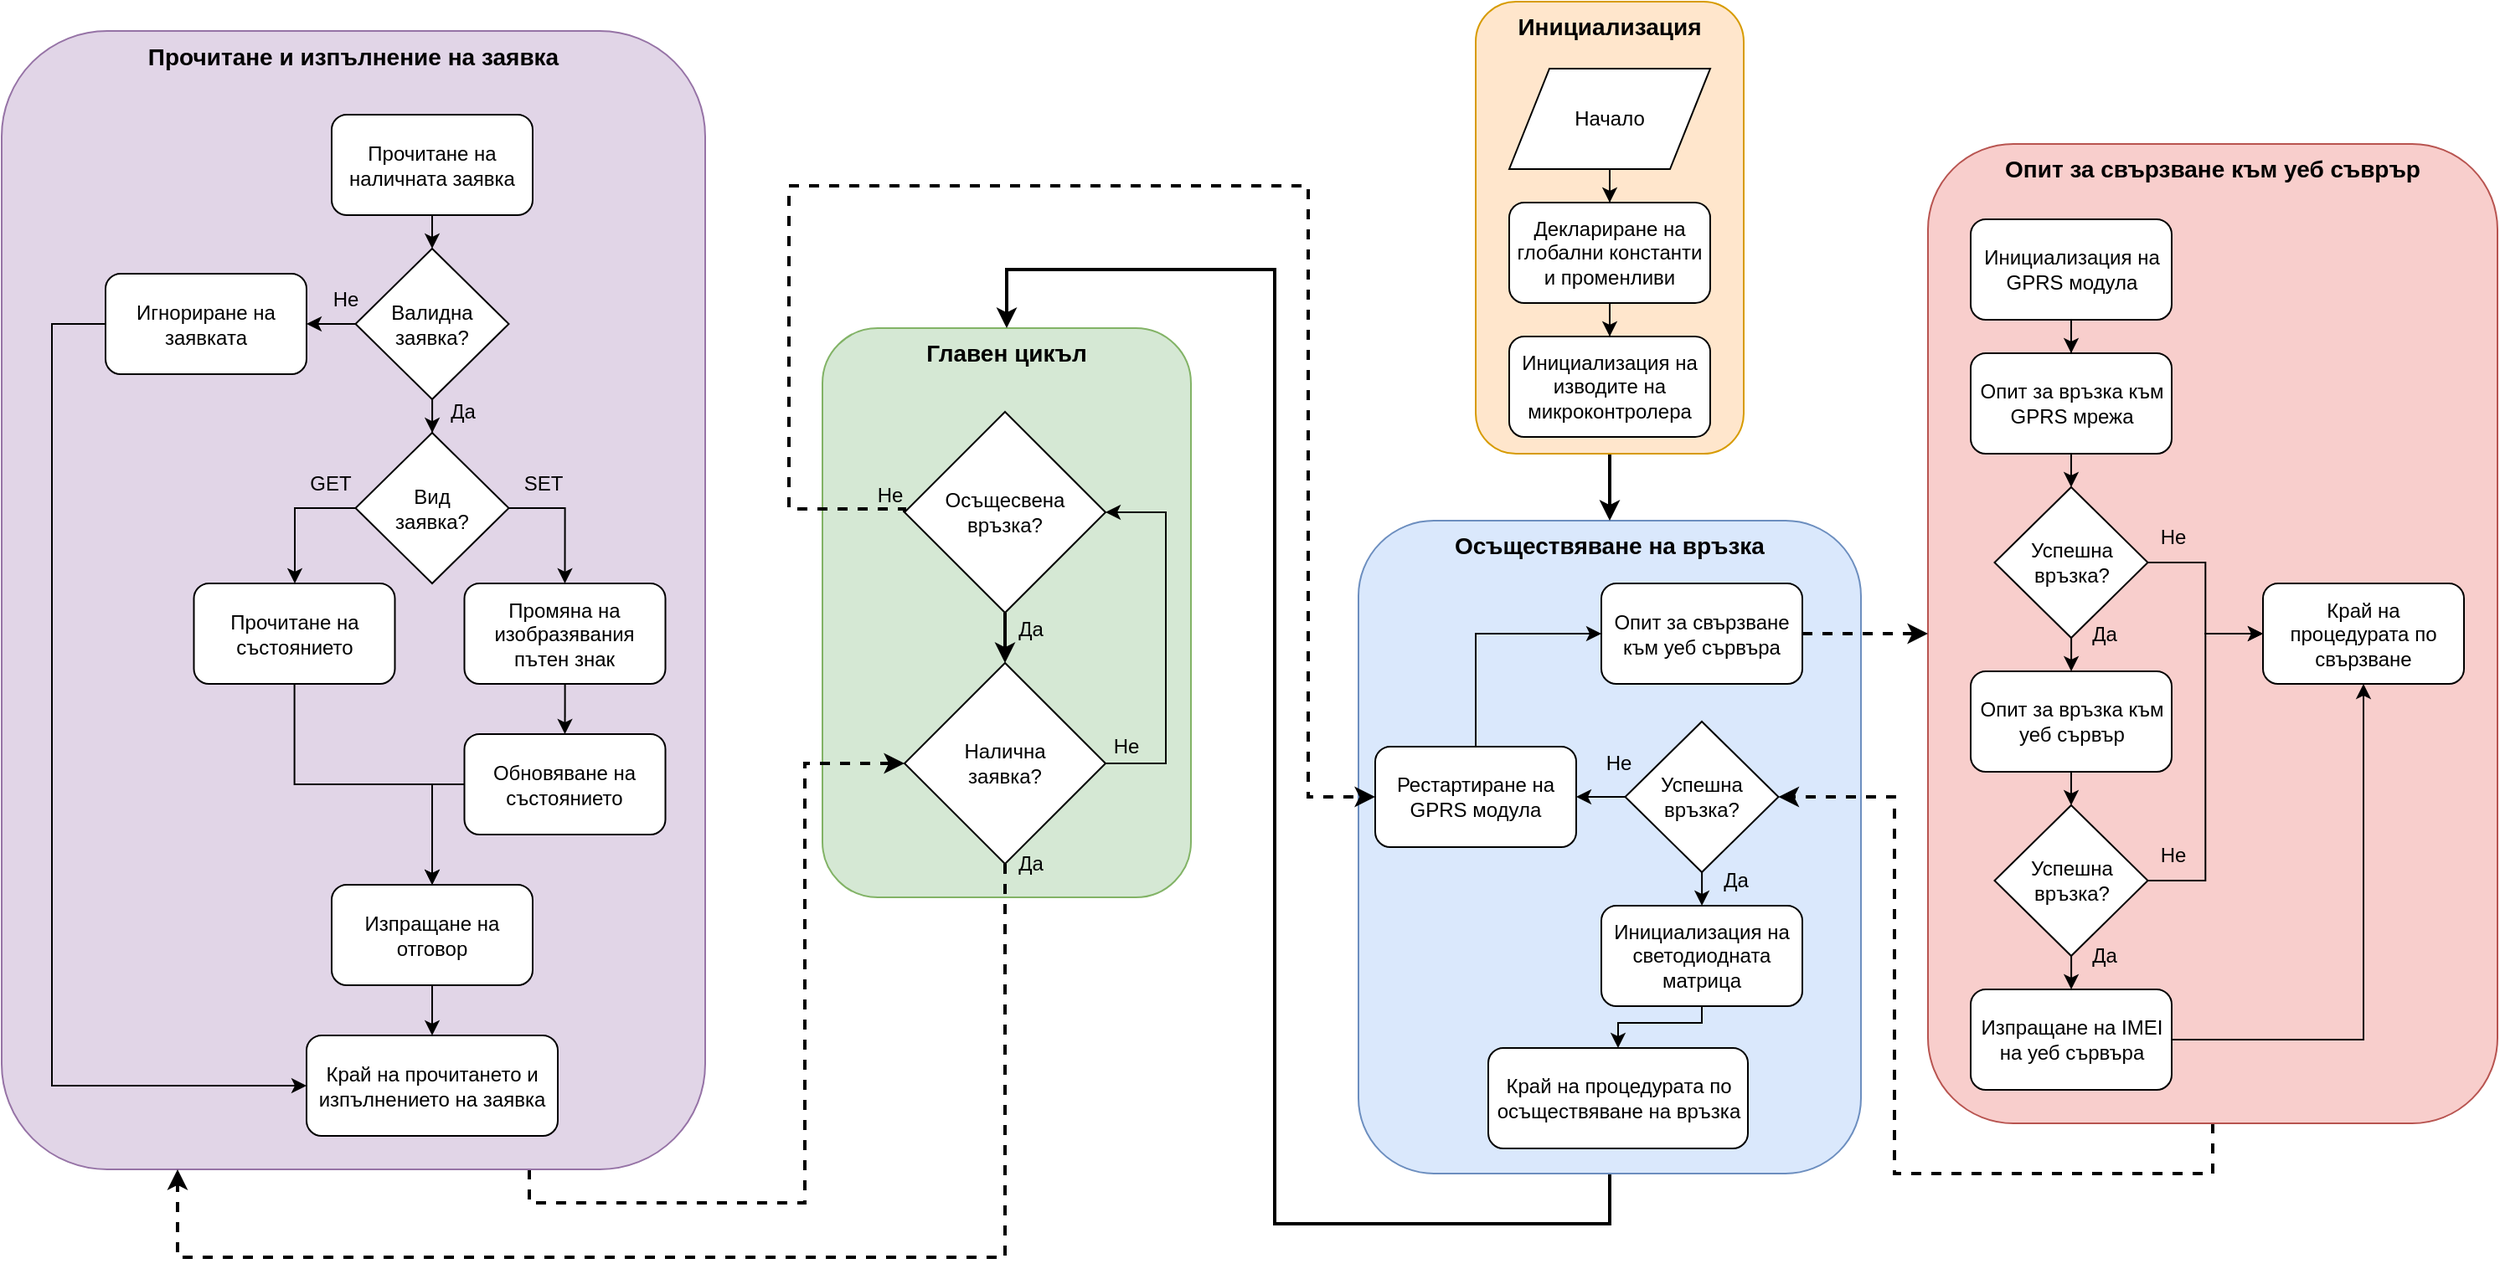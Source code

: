 <mxfile version="12.7.4" type="device"><diagram id="C5RBs43oDa-KdzZeNtuy" name="Page-1"><mxGraphModel dx="3327" dy="839" grid="1" gridSize="10" guides="1" tooltips="1" connect="1" arrows="1" fold="1" page="1" pageScale="1" pageWidth="827" pageHeight="1169" math="0" shadow="0"><root><mxCell id="WIyWlLk6GJQsqaUBKTNV-0"/><mxCell id="WIyWlLk6GJQsqaUBKTNV-1" parent="WIyWlLk6GJQsqaUBKTNV-0"/><mxCell id="jOENiWfQRmDXLSn0n_UA-45" value="Главен цикъл" style="rounded=1;whiteSpace=wrap;html=1;fillColor=#d5e8d4;strokeColor=#82b366;verticalAlign=top;fontStyle=1;fontSize=14;" parent="WIyWlLk6GJQsqaUBKTNV-1" vertex="1"><mxGeometry x="-410" y="215" width="220" height="340" as="geometry"/></mxCell><mxCell id="jOENiWfQRmDXLSn0n_UA-54" style="edgeStyle=orthogonalEdgeStyle;rounded=0;orthogonalLoop=1;jettySize=auto;html=1;entryX=0.5;entryY=0;entryDx=0;entryDy=0;strokeWidth=2;" parent="WIyWlLk6GJQsqaUBKTNV-1" source="jOENiWfQRmDXLSn0n_UA-47" target="jOENiWfQRmDXLSn0n_UA-45" edge="1"><mxGeometry relative="1" as="geometry"><Array as="points"><mxPoint x="60" y="750"/><mxPoint x="-140" y="750"/><mxPoint x="-140" y="180"/><mxPoint x="-300" y="180"/></Array></mxGeometry></mxCell><mxCell id="jOENiWfQRmDXLSn0n_UA-47" value="Осъществяване на връзка" style="rounded=1;whiteSpace=wrap;html=1;fillColor=#dae8fc;strokeColor=#6c8ebf;verticalAlign=top;fontStyle=1;fontSize=14;" parent="WIyWlLk6GJQsqaUBKTNV-1" vertex="1"><mxGeometry x="-90" y="330" width="300" height="390" as="geometry"/></mxCell><mxCell id="jOENiWfQRmDXLSn0n_UA-52" style="edgeStyle=orthogonalEdgeStyle;rounded=0;orthogonalLoop=1;jettySize=auto;html=1;entryX=0.5;entryY=0;entryDx=0;entryDy=0;strokeWidth=2;" parent="WIyWlLk6GJQsqaUBKTNV-1" source="jOENiWfQRmDXLSn0n_UA-2" target="jOENiWfQRmDXLSn0n_UA-47" edge="1"><mxGeometry relative="1" as="geometry"/></mxCell><mxCell id="jOENiWfQRmDXLSn0n_UA-2" value="Инициализация" style="rounded=1;whiteSpace=wrap;html=1;fillColor=#ffe6cc;strokeColor=#d79b00;verticalAlign=top;fontStyle=1;fontSize=14;" parent="WIyWlLk6GJQsqaUBKTNV-1" vertex="1"><mxGeometry x="-20" y="20" width="160" height="270" as="geometry"/></mxCell><mxCell id="jOENiWfQRmDXLSn0n_UA-4" style="edgeStyle=orthogonalEdgeStyle;rounded=0;orthogonalLoop=1;jettySize=auto;html=1;entryX=0.5;entryY=0;entryDx=0;entryDy=0;" parent="WIyWlLk6GJQsqaUBKTNV-1" source="gSk2inphpmmhCw33Cuks-9" target="jOENiWfQRmDXLSn0n_UA-1" edge="1"><mxGeometry relative="1" as="geometry"/></mxCell><mxCell id="gSk2inphpmmhCw33Cuks-9" value="Деклариране на глобални константи и променливи" style="rounded=1;whiteSpace=wrap;html=1;" parent="WIyWlLk6GJQsqaUBKTNV-1" vertex="1"><mxGeometry y="140" width="120" height="60" as="geometry"/></mxCell><mxCell id="jOENiWfQRmDXLSn0n_UA-3" style="edgeStyle=orthogonalEdgeStyle;rounded=0;orthogonalLoop=1;jettySize=auto;html=1;entryX=0.5;entryY=0;entryDx=0;entryDy=0;" parent="WIyWlLk6GJQsqaUBKTNV-1" source="jOENiWfQRmDXLSn0n_UA-0" target="gSk2inphpmmhCw33Cuks-9" edge="1"><mxGeometry relative="1" as="geometry"/></mxCell><mxCell id="jOENiWfQRmDXLSn0n_UA-0" value="Начало" style="shape=parallelogram;perimeter=parallelogramPerimeter;whiteSpace=wrap;html=1;" parent="WIyWlLk6GJQsqaUBKTNV-1" vertex="1"><mxGeometry y="60" width="120" height="60" as="geometry"/></mxCell><mxCell id="jOENiWfQRmDXLSn0n_UA-1" value="Инициализация на изводите на микроконтролера" style="rounded=1;whiteSpace=wrap;html=1;" parent="WIyWlLk6GJQsqaUBKTNV-1" vertex="1"><mxGeometry y="220" width="120" height="60" as="geometry"/></mxCell><mxCell id="jOENiWfQRmDXLSn0n_UA-44" style="edgeStyle=orthogonalEdgeStyle;rounded=0;orthogonalLoop=1;jettySize=auto;html=1;entryX=1;entryY=0.5;entryDx=0;entryDy=0;exitX=0.5;exitY=1;exitDx=0;exitDy=0;dashed=1;strokeWidth=2;" parent="WIyWlLk6GJQsqaUBKTNV-1" source="jOENiWfQRmDXLSn0n_UA-5" target="jOENiWfQRmDXLSn0n_UA-31" edge="1"><mxGeometry relative="1" as="geometry"><Array as="points"><mxPoint x="420" y="720"/><mxPoint x="230" y="720"/><mxPoint x="230" y="495"/></Array></mxGeometry></mxCell><mxCell id="jOENiWfQRmDXLSn0n_UA-59" style="edgeStyle=orthogonalEdgeStyle;rounded=0;orthogonalLoop=1;jettySize=auto;html=1;entryX=0;entryY=0.5;entryDx=0;entryDy=0;strokeWidth=2;exitX=0.5;exitY=1;exitDx=0;exitDy=0;" parent="WIyWlLk6GJQsqaUBKTNV-1" source="jOENiWfQRmDXLSn0n_UA-53" target="jOENiWfQRmDXLSn0n_UA-58" edge="1"><mxGeometry relative="1" as="geometry"/></mxCell><mxCell id="jOENiWfQRmDXLSn0n_UA-5" value="Опит за свързване към уеб съврър" style="rounded=1;whiteSpace=wrap;html=1;fillColor=#f8cecc;strokeColor=#b85450;verticalAlign=top;fontStyle=1;fontSize=14;" parent="WIyWlLk6GJQsqaUBKTNV-1" vertex="1"><mxGeometry x="250" y="105" width="340" height="585" as="geometry"/></mxCell><mxCell id="jOENiWfQRmDXLSn0n_UA-13" style="edgeStyle=orthogonalEdgeStyle;rounded=0;orthogonalLoop=1;jettySize=auto;html=1;entryX=0.5;entryY=0;entryDx=0;entryDy=0;" parent="WIyWlLk6GJQsqaUBKTNV-1" source="jOENiWfQRmDXLSn0n_UA-6" target="jOENiWfQRmDXLSn0n_UA-9" edge="1"><mxGeometry relative="1" as="geometry"/></mxCell><mxCell id="jOENiWfQRmDXLSn0n_UA-6" value="Инициализация на GPRS модула" style="rounded=1;whiteSpace=wrap;html=1;" parent="WIyWlLk6GJQsqaUBKTNV-1" vertex="1"><mxGeometry x="275.5" y="150" width="120" height="60" as="geometry"/></mxCell><mxCell id="jOENiWfQRmDXLSn0n_UA-15" style="edgeStyle=orthogonalEdgeStyle;rounded=0;orthogonalLoop=1;jettySize=auto;html=1;entryX=0.5;entryY=0;entryDx=0;entryDy=0;" parent="WIyWlLk6GJQsqaUBKTNV-1" source="jOENiWfQRmDXLSn0n_UA-7" target="jOENiWfQRmDXLSn0n_UA-10" edge="1"><mxGeometry relative="1" as="geometry"/></mxCell><mxCell id="jOENiWfQRmDXLSn0n_UA-22" style="edgeStyle=orthogonalEdgeStyle;rounded=0;orthogonalLoop=1;jettySize=auto;html=1;" parent="WIyWlLk6GJQsqaUBKTNV-1" source="jOENiWfQRmDXLSn0n_UA-7" target="jOENiWfQRmDXLSn0n_UA-8" edge="1"><mxGeometry relative="1" as="geometry"/></mxCell><mxCell id="jOENiWfQRmDXLSn0n_UA-7" value="Успешна връзка?" style="rhombus;whiteSpace=wrap;html=1;" parent="WIyWlLk6GJQsqaUBKTNV-1" vertex="1"><mxGeometry x="289.75" y="310" width="91.5" height="90" as="geometry"/></mxCell><mxCell id="jOENiWfQRmDXLSn0n_UA-8" value="Край на&lt;br&gt;процедурата по свързване" style="rounded=1;whiteSpace=wrap;html=1;" parent="WIyWlLk6GJQsqaUBKTNV-1" vertex="1"><mxGeometry x="450" y="367.5" width="120" height="60" as="geometry"/></mxCell><mxCell id="jOENiWfQRmDXLSn0n_UA-14" style="edgeStyle=orthogonalEdgeStyle;rounded=0;orthogonalLoop=1;jettySize=auto;html=1;" parent="WIyWlLk6GJQsqaUBKTNV-1" source="jOENiWfQRmDXLSn0n_UA-9" target="jOENiWfQRmDXLSn0n_UA-7" edge="1"><mxGeometry relative="1" as="geometry"/></mxCell><mxCell id="jOENiWfQRmDXLSn0n_UA-9" value="Опит за връзка към GPRS мрежа" style="rounded=1;whiteSpace=wrap;html=1;" parent="WIyWlLk6GJQsqaUBKTNV-1" vertex="1"><mxGeometry x="275.5" y="230" width="120" height="60" as="geometry"/></mxCell><mxCell id="jOENiWfQRmDXLSn0n_UA-16" style="edgeStyle=orthogonalEdgeStyle;rounded=0;orthogonalLoop=1;jettySize=auto;html=1;" parent="WIyWlLk6GJQsqaUBKTNV-1" source="jOENiWfQRmDXLSn0n_UA-10" target="jOENiWfQRmDXLSn0n_UA-11" edge="1"><mxGeometry relative="1" as="geometry"/></mxCell><mxCell id="jOENiWfQRmDXLSn0n_UA-10" value="Опит за връзка към уеб сървър" style="rounded=1;whiteSpace=wrap;html=1;" parent="WIyWlLk6GJQsqaUBKTNV-1" vertex="1"><mxGeometry x="275.5" y="420" width="120" height="60" as="geometry"/></mxCell><mxCell id="jOENiWfQRmDXLSn0n_UA-17" style="edgeStyle=orthogonalEdgeStyle;rounded=0;orthogonalLoop=1;jettySize=auto;html=1;" parent="WIyWlLk6GJQsqaUBKTNV-1" source="jOENiWfQRmDXLSn0n_UA-11" target="jOENiWfQRmDXLSn0n_UA-12" edge="1"><mxGeometry relative="1" as="geometry"/></mxCell><mxCell id="jOENiWfQRmDXLSn0n_UA-21" style="edgeStyle=orthogonalEdgeStyle;rounded=0;orthogonalLoop=1;jettySize=auto;html=1;entryX=0;entryY=0.5;entryDx=0;entryDy=0;" parent="WIyWlLk6GJQsqaUBKTNV-1" source="jOENiWfQRmDXLSn0n_UA-11" target="jOENiWfQRmDXLSn0n_UA-8" edge="1"><mxGeometry relative="1" as="geometry"/></mxCell><mxCell id="jOENiWfQRmDXLSn0n_UA-11" value="Успешна връзка?" style="rhombus;whiteSpace=wrap;html=1;" parent="WIyWlLk6GJQsqaUBKTNV-1" vertex="1"><mxGeometry x="289.75" y="500" width="91.5" height="90" as="geometry"/></mxCell><mxCell id="jOENiWfQRmDXLSn0n_UA-18" style="edgeStyle=orthogonalEdgeStyle;rounded=0;orthogonalLoop=1;jettySize=auto;html=1;entryX=0.5;entryY=1;entryDx=0;entryDy=0;" parent="WIyWlLk6GJQsqaUBKTNV-1" source="jOENiWfQRmDXLSn0n_UA-12" target="jOENiWfQRmDXLSn0n_UA-8" edge="1"><mxGeometry relative="1" as="geometry"/></mxCell><mxCell id="jOENiWfQRmDXLSn0n_UA-12" value="Изпращане на IMEI на уеб сървъра" style="rounded=1;whiteSpace=wrap;html=1;" parent="WIyWlLk6GJQsqaUBKTNV-1" vertex="1"><mxGeometry x="275.5" y="610" width="120" height="60" as="geometry"/></mxCell><mxCell id="jOENiWfQRmDXLSn0n_UA-19" value="Да" style="text;html=1;align=center;verticalAlign=middle;resizable=0;points=[];autosize=1;" parent="WIyWlLk6GJQsqaUBKTNV-1" vertex="1"><mxGeometry x="340" y="580" width="30" height="20" as="geometry"/></mxCell><mxCell id="jOENiWfQRmDXLSn0n_UA-23" value="Да" style="text;html=1;align=center;verticalAlign=middle;resizable=0;points=[];autosize=1;" parent="WIyWlLk6GJQsqaUBKTNV-1" vertex="1"><mxGeometry x="340" y="387.5" width="30" height="20" as="geometry"/></mxCell><mxCell id="jOENiWfQRmDXLSn0n_UA-24" value="Не&lt;span style=&quot;color: rgba(0 , 0 , 0 , 0) ; font-family: monospace ; font-size: 0px&quot;&gt;%3CmxGraphModel%3E%3Croot%3E%3CmxCell%20id%3D%220%22%2F%3E%3CmxCell%20id%3D%221%22%20parent%3D%220%22%2F%3E%3CmxCell%20id%3D%222%22%20value%3D%22%D0%94%D0%B0%22%20style%3D%22text%3Bhtml%3D1%3Balign%3Dcenter%3BverticalAlign%3Dmiddle%3Bresizable%3D0%3Bpoints%3D%5B%5D%3Bautosize%3D1%3B%22%20vertex%3D%221%22%20parent%3D%221%22%3E%3CmxGeometry%20x%3D%22370%22%20y%3D%22490%22%20width%3D%2230%22%20height%3D%2220%22%20as%3D%22geometry%22%2F%3E%3C%2FmxCell%3E%3C%2Froot%3E%3C%2FmxGraphModel%3E&lt;/span&gt;" style="text;html=1;align=center;verticalAlign=middle;resizable=0;points=[];autosize=1;" parent="WIyWlLk6GJQsqaUBKTNV-1" vertex="1"><mxGeometry x="381.25" y="330" width="30" height="20" as="geometry"/></mxCell><mxCell id="jOENiWfQRmDXLSn0n_UA-25" value="Не&lt;span style=&quot;color: rgba(0 , 0 , 0 , 0) ; font-family: monospace ; font-size: 0px&quot;&gt;%3CmxGraphModel%3E%3Croot%3E%3CmxCell%20id%3D%220%22%2F%3E%3CmxCell%20id%3D%221%22%20parent%3D%220%22%2F%3E%3CmxCell%20id%3D%222%22%20value%3D%22%D0%94%D0%B0%22%20style%3D%22text%3Bhtml%3D1%3Balign%3Dcenter%3BverticalAlign%3Dmiddle%3Bresizable%3D0%3Bpoints%3D%5B%5D%3Bautosize%3D1%3B%22%20vertex%3D%221%22%20parent%3D%221%22%3E%3CmxGeometry%20x%3D%22370%22%20y%3D%22490%22%20width%3D%2230%22%20height%3D%2220%22%20as%3D%22geometry%22%2F%3E%3C%2FmxCell%3E%3C%2Froot%3E%3C%2FmxGraphModel%3E&lt;/span&gt;" style="text;html=1;align=center;verticalAlign=middle;resizable=0;points=[];autosize=1;" parent="WIyWlLk6GJQsqaUBKTNV-1" vertex="1"><mxGeometry x="381.25" y="520" width="30" height="20" as="geometry"/></mxCell><mxCell id="jOENiWfQRmDXLSn0n_UA-29" style="edgeStyle=orthogonalEdgeStyle;rounded=0;orthogonalLoop=1;jettySize=auto;html=1;entryX=0;entryY=0.5;entryDx=0;entryDy=0;dashed=1;strokeWidth=2;" parent="WIyWlLk6GJQsqaUBKTNV-1" source="jOENiWfQRmDXLSn0n_UA-28" target="jOENiWfQRmDXLSn0n_UA-5" edge="1"><mxGeometry relative="1" as="geometry"/></mxCell><mxCell id="jOENiWfQRmDXLSn0n_UA-28" value="Опит за свързване към уеб сървъра" style="rounded=1;whiteSpace=wrap;html=1;" parent="WIyWlLk6GJQsqaUBKTNV-1" vertex="1"><mxGeometry x="55" y="367.5" width="120" height="60" as="geometry"/></mxCell><mxCell id="jOENiWfQRmDXLSn0n_UA-38" style="edgeStyle=orthogonalEdgeStyle;rounded=0;orthogonalLoop=1;jettySize=auto;html=1;entryX=0.5;entryY=0;entryDx=0;entryDy=0;" parent="WIyWlLk6GJQsqaUBKTNV-1" source="jOENiWfQRmDXLSn0n_UA-31" target="jOENiWfQRmDXLSn0n_UA-34" edge="1"><mxGeometry relative="1" as="geometry"/></mxCell><mxCell id="jOENiWfQRmDXLSn0n_UA-41" style="edgeStyle=orthogonalEdgeStyle;rounded=0;orthogonalLoop=1;jettySize=auto;html=1;entryX=1;entryY=0.5;entryDx=0;entryDy=0;" parent="WIyWlLk6GJQsqaUBKTNV-1" source="jOENiWfQRmDXLSn0n_UA-31" target="jOENiWfQRmDXLSn0n_UA-33" edge="1"><mxGeometry relative="1" as="geometry"/></mxCell><mxCell id="jOENiWfQRmDXLSn0n_UA-31" value="Успешна връзка?" style="rhombus;whiteSpace=wrap;html=1;" parent="WIyWlLk6GJQsqaUBKTNV-1" vertex="1"><mxGeometry x="69.25" y="450" width="91.5" height="90" as="geometry"/></mxCell><mxCell id="jOENiWfQRmDXLSn0n_UA-42" style="edgeStyle=orthogonalEdgeStyle;rounded=0;orthogonalLoop=1;jettySize=auto;html=1;entryX=0;entryY=0.5;entryDx=0;entryDy=0;exitX=0.5;exitY=0;exitDx=0;exitDy=0;" parent="WIyWlLk6GJQsqaUBKTNV-1" source="jOENiWfQRmDXLSn0n_UA-33" target="jOENiWfQRmDXLSn0n_UA-28" edge="1"><mxGeometry relative="1" as="geometry"/></mxCell><mxCell id="jOENiWfQRmDXLSn0n_UA-33" value="Рестартиране на GPRS модула" style="rounded=1;whiteSpace=wrap;html=1;" parent="WIyWlLk6GJQsqaUBKTNV-1" vertex="1"><mxGeometry x="-80" y="465" width="120" height="60" as="geometry"/></mxCell><mxCell id="jOENiWfQRmDXLSn0n_UA-39" style="edgeStyle=orthogonalEdgeStyle;rounded=0;orthogonalLoop=1;jettySize=auto;html=1;entryX=0.5;entryY=0;entryDx=0;entryDy=0;exitX=0.5;exitY=1;exitDx=0;exitDy=0;" parent="WIyWlLk6GJQsqaUBKTNV-1" source="jOENiWfQRmDXLSn0n_UA-34" target="jOENiWfQRmDXLSn0n_UA-35" edge="1"><mxGeometry relative="1" as="geometry"><Array as="points"><mxPoint x="115" y="630"/><mxPoint x="65" y="630"/></Array></mxGeometry></mxCell><mxCell id="jOENiWfQRmDXLSn0n_UA-34" value="Инициализация на светодиодната матрица" style="rounded=1;whiteSpace=wrap;html=1;" parent="WIyWlLk6GJQsqaUBKTNV-1" vertex="1"><mxGeometry x="55" y="560" width="120" height="60" as="geometry"/></mxCell><mxCell id="jOENiWfQRmDXLSn0n_UA-35" value="Край на процедурата по осъществяване на връзка" style="rounded=1;whiteSpace=wrap;html=1;" parent="WIyWlLk6GJQsqaUBKTNV-1" vertex="1"><mxGeometry x="-12.5" y="645" width="155" height="60" as="geometry"/></mxCell><mxCell id="jOENiWfQRmDXLSn0n_UA-40" value="Да" style="text;html=1;align=center;verticalAlign=middle;resizable=0;points=[];autosize=1;" parent="WIyWlLk6GJQsqaUBKTNV-1" vertex="1"><mxGeometry x="120" y="535" width="30" height="20" as="geometry"/></mxCell><mxCell id="jOENiWfQRmDXLSn0n_UA-43" value="Не" style="text;html=1;align=center;verticalAlign=middle;resizable=0;points=[];autosize=1;" parent="WIyWlLk6GJQsqaUBKTNV-1" vertex="1"><mxGeometry x="50" y="465" width="30" height="20" as="geometry"/></mxCell><mxCell id="jOENiWfQRmDXLSn0n_UA-55" style="edgeStyle=orthogonalEdgeStyle;rounded=0;orthogonalLoop=1;jettySize=auto;html=1;strokeWidth=2;dashed=1;exitX=0;exitY=0.5;exitDx=0;exitDy=0;entryX=0;entryY=0.5;entryDx=0;entryDy=0;" parent="WIyWlLk6GJQsqaUBKTNV-1" source="jOENiWfQRmDXLSn0n_UA-53" edge="1" target="jOENiWfQRmDXLSn0n_UA-33"><mxGeometry relative="1" as="geometry"><mxPoint x="-90" y="520" as="targetPoint"/><Array as="points"><mxPoint x="-361" y="323"/><mxPoint x="-430" y="323"/><mxPoint x="-430" y="130"/><mxPoint x="-120" y="130"/><mxPoint x="-120" y="495"/></Array></mxGeometry></mxCell><mxCell id="jOENiWfQRmDXLSn0n_UA-53" value="Осъщесвена връзка?" style="rhombus;whiteSpace=wrap;html=1;" parent="WIyWlLk6GJQsqaUBKTNV-1" vertex="1"><mxGeometry x="-361" y="265" width="120" height="120" as="geometry"/></mxCell><mxCell id="jOENiWfQRmDXLSn0n_UA-56" value="Не" style="text;html=1;align=center;verticalAlign=middle;resizable=0;points=[];autosize=1;" parent="WIyWlLk6GJQsqaUBKTNV-1" vertex="1"><mxGeometry x="-385" y="305" width="30" height="20" as="geometry"/></mxCell><mxCell id="jOENiWfQRmDXLSn0n_UA-58" value="Налична&lt;br&gt;заявка?" style="rhombus;whiteSpace=wrap;html=1;direction=south;" parent="WIyWlLk6GJQsqaUBKTNV-1" vertex="1"><mxGeometry x="-361" y="415" width="120" height="120" as="geometry"/></mxCell><mxCell id="jOENiWfQRmDXLSn0n_UA-60" value="Да" style="text;html=1;align=center;verticalAlign=middle;resizable=0;points=[];autosize=1;" parent="WIyWlLk6GJQsqaUBKTNV-1" vertex="1"><mxGeometry x="-301" y="385" width="30" height="20" as="geometry"/></mxCell><mxCell id="jOENiWfQRmDXLSn0n_UA-61" style="edgeStyle=orthogonalEdgeStyle;rounded=0;orthogonalLoop=1;jettySize=auto;html=1;entryX=1;entryY=0.5;entryDx=0;entryDy=0;strokeWidth=1;" parent="WIyWlLk6GJQsqaUBKTNV-1" target="jOENiWfQRmDXLSn0n_UA-53" edge="1"><mxGeometry relative="1" as="geometry"><mxPoint x="-241" y="475" as="sourcePoint"/><mxPoint x="-6" y="535" as="targetPoint"/><Array as="points"><mxPoint x="-205" y="475"/><mxPoint x="-205" y="325"/></Array></mxGeometry></mxCell><mxCell id="jOENiWfQRmDXLSn0n_UA-62" value="Не" style="text;html=1;align=center;verticalAlign=middle;resizable=0;points=[];autosize=1;" parent="WIyWlLk6GJQsqaUBKTNV-1" vertex="1"><mxGeometry x="-244.5" y="455" width="30" height="20" as="geometry"/></mxCell><mxCell id="jOENiWfQRmDXLSn0n_UA-101" style="edgeStyle=orthogonalEdgeStyle;rounded=0;orthogonalLoop=1;jettySize=auto;html=1;entryX=0.5;entryY=1;entryDx=0;entryDy=0;strokeWidth=2;exitX=0.75;exitY=1;exitDx=0;exitDy=0;dashed=1;" parent="WIyWlLk6GJQsqaUBKTNV-1" source="jOENiWfQRmDXLSn0n_UA-66" target="jOENiWfQRmDXLSn0n_UA-58" edge="1"><mxGeometry relative="1" as="geometry"/></mxCell><mxCell id="jOENiWfQRmDXLSn0n_UA-66" value="Прочитане и изпълнение на заявка" style="rounded=1;whiteSpace=wrap;html=1;verticalAlign=top;fontStyle=1;fillColor=#e1d5e7;strokeColor=#9673a6;fontSize=14;" parent="WIyWlLk6GJQsqaUBKTNV-1" vertex="1"><mxGeometry x="-900" y="37.5" width="420" height="680" as="geometry"/></mxCell><mxCell id="jOENiWfQRmDXLSn0n_UA-80" style="edgeStyle=orthogonalEdgeStyle;rounded=0;orthogonalLoop=1;jettySize=auto;html=1;strokeWidth=1;" parent="WIyWlLk6GJQsqaUBKTNV-1" source="jOENiWfQRmDXLSn0n_UA-67" target="jOENiWfQRmDXLSn0n_UA-69" edge="1"><mxGeometry relative="1" as="geometry"/></mxCell><mxCell id="jOENiWfQRmDXLSn0n_UA-67" value="Прочитане на наличната заявка" style="rounded=1;whiteSpace=wrap;html=1;fontSize=12;" parent="WIyWlLk6GJQsqaUBKTNV-1" vertex="1"><mxGeometry x="-703" y="87.5" width="120" height="60" as="geometry"/></mxCell><mxCell id="jOENiWfQRmDXLSn0n_UA-81" style="edgeStyle=orthogonalEdgeStyle;rounded=0;orthogonalLoop=1;jettySize=auto;html=1;strokeWidth=1;" parent="WIyWlLk6GJQsqaUBKTNV-1" source="jOENiWfQRmDXLSn0n_UA-69" target="jOENiWfQRmDXLSn0n_UA-72" edge="1"><mxGeometry relative="1" as="geometry"/></mxCell><mxCell id="jOENiWfQRmDXLSn0n_UA-82" style="edgeStyle=orthogonalEdgeStyle;rounded=0;orthogonalLoop=1;jettySize=auto;html=1;entryX=1;entryY=0.5;entryDx=0;entryDy=0;strokeWidth=1;" parent="WIyWlLk6GJQsqaUBKTNV-1" source="jOENiWfQRmDXLSn0n_UA-69" target="jOENiWfQRmDXLSn0n_UA-71" edge="1"><mxGeometry relative="1" as="geometry"/></mxCell><mxCell id="jOENiWfQRmDXLSn0n_UA-69" value="Валидна заявка?" style="rhombus;whiteSpace=wrap;html=1;" parent="WIyWlLk6GJQsqaUBKTNV-1" vertex="1"><mxGeometry x="-688.75" y="167.5" width="91.5" height="90" as="geometry"/></mxCell><mxCell id="jOENiWfQRmDXLSn0n_UA-83" style="edgeStyle=orthogonalEdgeStyle;rounded=0;orthogonalLoop=1;jettySize=auto;html=1;entryX=0;entryY=0.5;entryDx=0;entryDy=0;strokeWidth=1;exitX=0;exitY=0.5;exitDx=0;exitDy=0;" parent="WIyWlLk6GJQsqaUBKTNV-1" source="jOENiWfQRmDXLSn0n_UA-71" target="jOENiWfQRmDXLSn0n_UA-79" edge="1"><mxGeometry relative="1" as="geometry"><Array as="points"><mxPoint x="-870" y="212.5"/><mxPoint x="-870" y="667.5"/></Array></mxGeometry></mxCell><mxCell id="jOENiWfQRmDXLSn0n_UA-71" value="Игнориране на заявката" style="rounded=1;whiteSpace=wrap;html=1;" parent="WIyWlLk6GJQsqaUBKTNV-1" vertex="1"><mxGeometry x="-838" y="182.5" width="120" height="60" as="geometry"/></mxCell><mxCell id="jOENiWfQRmDXLSn0n_UA-86" style="edgeStyle=orthogonalEdgeStyle;rounded=0;orthogonalLoop=1;jettySize=auto;html=1;strokeWidth=1;" parent="WIyWlLk6GJQsqaUBKTNV-1" source="jOENiWfQRmDXLSn0n_UA-72" target="jOENiWfQRmDXLSn0n_UA-75" edge="1"><mxGeometry relative="1" as="geometry"><Array as="points"><mxPoint x="-725" y="322.5"/></Array></mxGeometry></mxCell><mxCell id="jOENiWfQRmDXLSn0n_UA-88" style="edgeStyle=orthogonalEdgeStyle;rounded=0;orthogonalLoop=1;jettySize=auto;html=1;entryX=0.5;entryY=0;entryDx=0;entryDy=0;strokeWidth=1;exitX=1;exitY=0.5;exitDx=0;exitDy=0;" parent="WIyWlLk6GJQsqaUBKTNV-1" source="jOENiWfQRmDXLSn0n_UA-72" target="jOENiWfQRmDXLSn0n_UA-76" edge="1"><mxGeometry relative="1" as="geometry"><Array as="points"><mxPoint x="-564" y="322.5"/></Array></mxGeometry></mxCell><mxCell id="jOENiWfQRmDXLSn0n_UA-72" value="Вид&lt;br&gt;заявка?" style="rhombus;whiteSpace=wrap;html=1;" parent="WIyWlLk6GJQsqaUBKTNV-1" vertex="1"><mxGeometry x="-688.75" y="277.5" width="91.5" height="90" as="geometry"/></mxCell><mxCell id="jOENiWfQRmDXLSn0n_UA-93" style="edgeStyle=orthogonalEdgeStyle;rounded=0;orthogonalLoop=1;jettySize=auto;html=1;entryX=0.5;entryY=0;entryDx=0;entryDy=0;strokeWidth=1;" parent="WIyWlLk6GJQsqaUBKTNV-1" source="jOENiWfQRmDXLSn0n_UA-75" target="jOENiWfQRmDXLSn0n_UA-78" edge="1"><mxGeometry relative="1" as="geometry"><Array as="points"><mxPoint x="-725" y="487.5"/><mxPoint x="-643" y="487.5"/></Array></mxGeometry></mxCell><mxCell id="jOENiWfQRmDXLSn0n_UA-75" value="Прочитане на състоянието" style="rounded=1;whiteSpace=wrap;html=1;" parent="WIyWlLk6GJQsqaUBKTNV-1" vertex="1"><mxGeometry x="-785.25" y="367.5" width="120" height="60" as="geometry"/></mxCell><mxCell id="jOENiWfQRmDXLSn0n_UA-90" style="edgeStyle=orthogonalEdgeStyle;rounded=0;orthogonalLoop=1;jettySize=auto;html=1;entryX=0.5;entryY=0;entryDx=0;entryDy=0;strokeWidth=1;" parent="WIyWlLk6GJQsqaUBKTNV-1" source="jOENiWfQRmDXLSn0n_UA-76" target="jOENiWfQRmDXLSn0n_UA-77" edge="1"><mxGeometry relative="1" as="geometry"/></mxCell><mxCell id="jOENiWfQRmDXLSn0n_UA-76" value="Промяна на изобразявания пътен знак" style="rounded=1;whiteSpace=wrap;html=1;" parent="WIyWlLk6GJQsqaUBKTNV-1" vertex="1"><mxGeometry x="-623.75" y="367.5" width="120" height="60" as="geometry"/></mxCell><mxCell id="jOENiWfQRmDXLSn0n_UA-92" style="edgeStyle=orthogonalEdgeStyle;rounded=0;orthogonalLoop=1;jettySize=auto;html=1;entryX=0.5;entryY=0;entryDx=0;entryDy=0;strokeWidth=1;exitX=0;exitY=0.5;exitDx=0;exitDy=0;" parent="WIyWlLk6GJQsqaUBKTNV-1" source="jOENiWfQRmDXLSn0n_UA-77" target="jOENiWfQRmDXLSn0n_UA-78" edge="1"><mxGeometry relative="1" as="geometry"><Array as="points"><mxPoint x="-643" y="487.5"/></Array></mxGeometry></mxCell><mxCell id="jOENiWfQRmDXLSn0n_UA-77" value="Обновяване на състоянието" style="rounded=1;whiteSpace=wrap;html=1;" parent="WIyWlLk6GJQsqaUBKTNV-1" vertex="1"><mxGeometry x="-623.75" y="457.5" width="120" height="60" as="geometry"/></mxCell><mxCell id="jOENiWfQRmDXLSn0n_UA-84" style="edgeStyle=orthogonalEdgeStyle;rounded=0;orthogonalLoop=1;jettySize=auto;html=1;entryX=0.5;entryY=0;entryDx=0;entryDy=0;strokeWidth=1;exitX=0.5;exitY=1;exitDx=0;exitDy=0;" parent="WIyWlLk6GJQsqaUBKTNV-1" source="jOENiWfQRmDXLSn0n_UA-78" target="jOENiWfQRmDXLSn0n_UA-79" edge="1"><mxGeometry relative="1" as="geometry"><Array as="points"><mxPoint x="-595" y="577.5"/><mxPoint x="-595" y="577.5"/></Array></mxGeometry></mxCell><mxCell id="jOENiWfQRmDXLSn0n_UA-78" value="Изпращане на отговор" style="rounded=1;whiteSpace=wrap;html=1;" parent="WIyWlLk6GJQsqaUBKTNV-1" vertex="1"><mxGeometry x="-703" y="547.5" width="120" height="60" as="geometry"/></mxCell><mxCell id="jOENiWfQRmDXLSn0n_UA-79" value="Край на прочитането и изпълнението на заявка" style="rounded=1;whiteSpace=wrap;html=1;" parent="WIyWlLk6GJQsqaUBKTNV-1" vertex="1"><mxGeometry x="-718" y="637.5" width="150" height="60" as="geometry"/></mxCell><mxCell id="jOENiWfQRmDXLSn0n_UA-87" value="GET" style="text;html=1;align=center;verticalAlign=middle;resizable=0;points=[];autosize=1;" parent="WIyWlLk6GJQsqaUBKTNV-1" vertex="1"><mxGeometry x="-723.75" y="297.5" width="40" height="20" as="geometry"/></mxCell><mxCell id="jOENiWfQRmDXLSn0n_UA-89" value="SET" style="text;html=1;align=center;verticalAlign=middle;resizable=0;points=[];autosize=1;" parent="WIyWlLk6GJQsqaUBKTNV-1" vertex="1"><mxGeometry x="-597.25" y="297.5" width="40" height="20" as="geometry"/></mxCell><mxCell id="jOENiWfQRmDXLSn0n_UA-95" style="edgeStyle=orthogonalEdgeStyle;rounded=0;orthogonalLoop=1;jettySize=auto;html=1;strokeWidth=2;dashed=1;entryX=0.25;entryY=1;entryDx=0;entryDy=0;exitX=1;exitY=0.5;exitDx=0;exitDy=0;" parent="WIyWlLk6GJQsqaUBKTNV-1" source="jOENiWfQRmDXLSn0n_UA-58" target="jOENiWfQRmDXLSn0n_UA-66" edge="1"><mxGeometry relative="1" as="geometry"><mxPoint x="-1.0" y="887.5" as="sourcePoint"/><mxPoint x="-395" y="747.5" as="targetPoint"/><Array as="points"><mxPoint x="-301" y="770"/><mxPoint x="-795" y="770"/></Array></mxGeometry></mxCell><mxCell id="jOENiWfQRmDXLSn0n_UA-97" value="Да" style="text;html=1;align=center;verticalAlign=middle;resizable=0;points=[];autosize=1;" parent="WIyWlLk6GJQsqaUBKTNV-1" vertex="1"><mxGeometry x="-301" y="525" width="30" height="20" as="geometry"/></mxCell><mxCell id="jOENiWfQRmDXLSn0n_UA-99" value="Не" style="text;html=1;align=center;verticalAlign=middle;resizable=0;points=[];autosize=1;" parent="WIyWlLk6GJQsqaUBKTNV-1" vertex="1"><mxGeometry x="-710" y="187.5" width="30" height="20" as="geometry"/></mxCell><mxCell id="jOENiWfQRmDXLSn0n_UA-100" value="Да" style="text;html=1;align=center;verticalAlign=middle;resizable=0;points=[];autosize=1;" parent="WIyWlLk6GJQsqaUBKTNV-1" vertex="1"><mxGeometry x="-640" y="255" width="30" height="20" as="geometry"/></mxCell></root></mxGraphModel></diagram></mxfile>